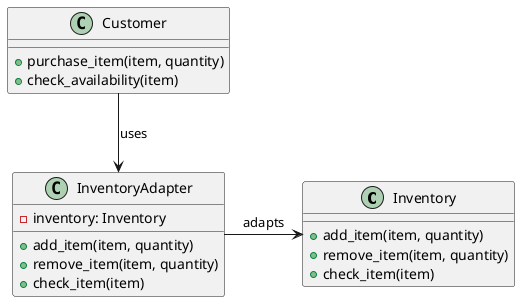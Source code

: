 @startuml

class Inventory {
    +add_item(item, quantity)
    +remove_item(item, quantity)
    +check_item(item)
}

class InventoryAdapter {
    -inventory: Inventory
    +add_item(item, quantity)
    +remove_item(item, quantity)
    +check_item(item)
}

class Customer {
    +purchase_item(item, quantity)
    +check_availability(item)
}

InventoryAdapter -right-> Inventory : adapts
Customer -down-> InventoryAdapter : uses

@enduml
